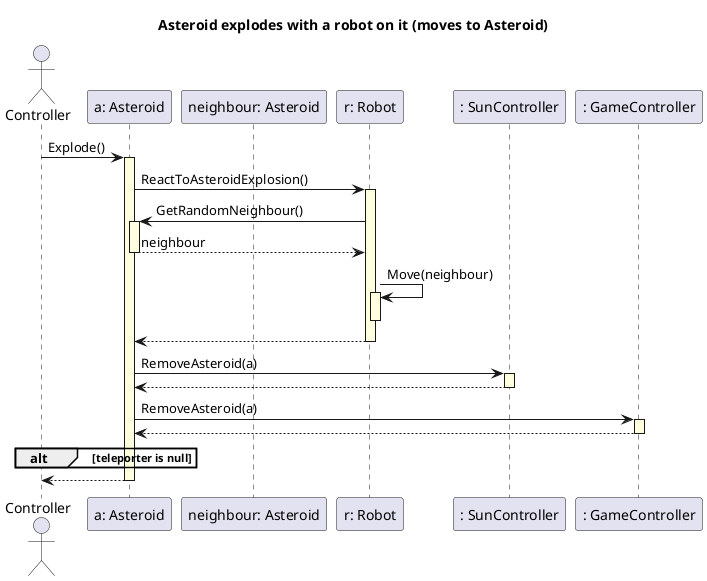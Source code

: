 @startuml
skinparam SequenceLifeLineBackgroundColor LightYellow

title "Asteroid explodes with a robot on it (moves to Asteroid)"

actor Controller as C

participant "a: Asteroid" as a
participant "neighbour: Asteroid" as neighbour
participant "r: Robot" as r
participant ": SunController" as sun
participant ": GameController" as game

C -> a ++ : Explode()

a -> r ++ : ReactToAsteroidExplosion() 
    r -> a ++ : GetRandomNeighbour()
    return neighbour
    r -> r ++ : Move(neighbour)
    deactivate r
r --> a --

a -> sun ++ : RemoveAsteroid(a)
sun --> a --

a -> game ++ : RemoveAsteroid(a)
game --> a --

alt teleporter is null
end

a --> C --

@enduml